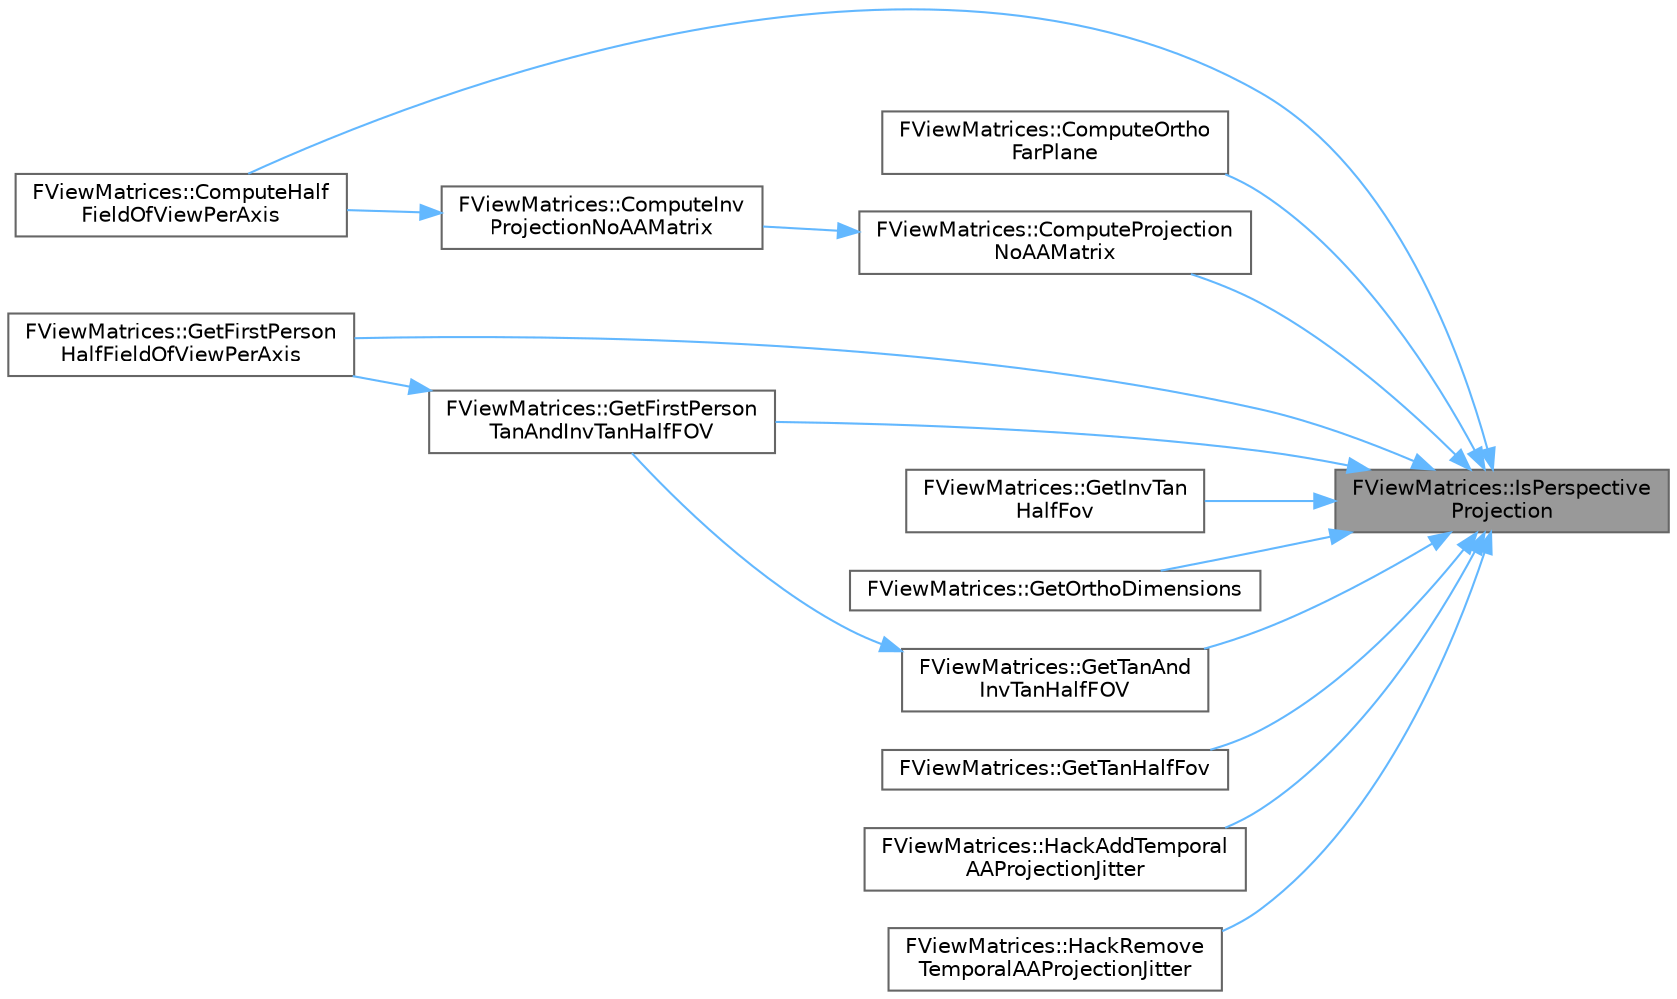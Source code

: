 digraph "FViewMatrices::IsPerspectiveProjection"
{
 // INTERACTIVE_SVG=YES
 // LATEX_PDF_SIZE
  bgcolor="transparent";
  edge [fontname=Helvetica,fontsize=10,labelfontname=Helvetica,labelfontsize=10];
  node [fontname=Helvetica,fontsize=10,shape=box,height=0.2,width=0.4];
  rankdir="RL";
  Node1 [id="Node000001",label="FViewMatrices::IsPerspective\lProjection",height=0.2,width=0.4,color="gray40", fillcolor="grey60", style="filled", fontcolor="black",tooltip=" "];
  Node1 -> Node2 [id="edge1_Node000001_Node000002",dir="back",color="steelblue1",style="solid",tooltip=" "];
  Node2 [id="Node000002",label="FViewMatrices::ComputeHalf\lFieldOfViewPerAxis",height=0.2,width=0.4,color="grey40", fillcolor="white", style="filled",URL="$d4/da9/structFViewMatrices.html#a2a03aa2fc458c6f5b85c68ba3c7cfa7d",tooltip=" "];
  Node1 -> Node3 [id="edge2_Node000001_Node000003",dir="back",color="steelblue1",style="solid",tooltip=" "];
  Node3 [id="Node000003",label="FViewMatrices::ComputeOrtho\lFarPlane",height=0.2,width=0.4,color="grey40", fillcolor="white", style="filled",URL="$d4/da9/structFViewMatrices.html#a69404e9a6534810c18040d9120460c36",tooltip=" "];
  Node1 -> Node4 [id="edge3_Node000001_Node000004",dir="back",color="steelblue1",style="solid",tooltip=" "];
  Node4 [id="Node000004",label="FViewMatrices::ComputeProjection\lNoAAMatrix",height=0.2,width=0.4,color="grey40", fillcolor="white", style="filled",URL="$d4/da9/structFViewMatrices.html#afebdfe0e4673148bdab8b1df3dd3dc76",tooltip=" "];
  Node4 -> Node5 [id="edge4_Node000004_Node000005",dir="back",color="steelblue1",style="solid",tooltip=" "];
  Node5 [id="Node000005",label="FViewMatrices::ComputeInv\lProjectionNoAAMatrix",height=0.2,width=0.4,color="grey40", fillcolor="white", style="filled",URL="$d4/da9/structFViewMatrices.html#ae1aae7f706f48fc132906b5d366c4b41",tooltip=" "];
  Node5 -> Node2 [id="edge5_Node000005_Node000002",dir="back",color="steelblue1",style="solid",tooltip=" "];
  Node1 -> Node6 [id="edge6_Node000001_Node000006",dir="back",color="steelblue1",style="solid",tooltip=" "];
  Node6 [id="Node000006",label="FViewMatrices::GetFirstPerson\lHalfFieldOfViewPerAxis",height=0.2,width=0.4,color="grey40", fillcolor="white", style="filled",URL="$d4/da9/structFViewMatrices.html#ac06d512d9b20bd99299c44115385ee3c",tooltip=" "];
  Node1 -> Node7 [id="edge7_Node000001_Node000007",dir="back",color="steelblue1",style="solid",tooltip=" "];
  Node7 [id="Node000007",label="FViewMatrices::GetFirstPerson\lTanAndInvTanHalfFOV",height=0.2,width=0.4,color="grey40", fillcolor="white", style="filled",URL="$d4/da9/structFViewMatrices.html#a32af146e1d04cffd5e9a2d85b4dde688",tooltip=" "];
  Node7 -> Node6 [id="edge8_Node000007_Node000006",dir="back",color="steelblue1",style="solid",tooltip=" "];
  Node1 -> Node8 [id="edge9_Node000001_Node000008",dir="back",color="steelblue1",style="solid",tooltip=" "];
  Node8 [id="Node000008",label="FViewMatrices::GetInvTan\lHalfFov",height=0.2,width=0.4,color="grey40", fillcolor="white", style="filled",URL="$d4/da9/structFViewMatrices.html#a1d7943d39f4b934c1cd90b4055fdb63b",tooltip=" "];
  Node1 -> Node9 [id="edge10_Node000001_Node000009",dir="back",color="steelblue1",style="solid",tooltip=" "];
  Node9 [id="Node000009",label="FViewMatrices::GetOrthoDimensions",height=0.2,width=0.4,color="grey40", fillcolor="white", style="filled",URL="$d4/da9/structFViewMatrices.html#a0cef75d067eda402ee909e6ff9373174",tooltip=" "];
  Node1 -> Node10 [id="edge11_Node000001_Node000010",dir="back",color="steelblue1",style="solid",tooltip=" "];
  Node10 [id="Node000010",label="FViewMatrices::GetTanAnd\lInvTanHalfFOV",height=0.2,width=0.4,color="grey40", fillcolor="white", style="filled",URL="$d4/da9/structFViewMatrices.html#aebe7fc986cdbb3b1124fc70f3cc3f3c9",tooltip=" "];
  Node10 -> Node7 [id="edge12_Node000010_Node000007",dir="back",color="steelblue1",style="solid",tooltip=" "];
  Node1 -> Node11 [id="edge13_Node000001_Node000011",dir="back",color="steelblue1",style="solid",tooltip=" "];
  Node11 [id="Node000011",label="FViewMatrices::GetTanHalfFov",height=0.2,width=0.4,color="grey40", fillcolor="white", style="filled",URL="$d4/da9/structFViewMatrices.html#acd4483c89ec8fc7cf9a09f290b805eea",tooltip=" "];
  Node1 -> Node12 [id="edge14_Node000001_Node000012",dir="back",color="steelblue1",style="solid",tooltip=" "];
  Node12 [id="Node000012",label="FViewMatrices::HackAddTemporal\lAAProjectionJitter",height=0.2,width=0.4,color="grey40", fillcolor="white", style="filled",URL="$d4/da9/structFViewMatrices.html#ad5c18a9ed51dadac60a7f96d859c5022",tooltip=" "];
  Node1 -> Node13 [id="edge15_Node000001_Node000013",dir="back",color="steelblue1",style="solid",tooltip=" "];
  Node13 [id="Node000013",label="FViewMatrices::HackRemove\lTemporalAAProjectionJitter",height=0.2,width=0.4,color="grey40", fillcolor="white", style="filled",URL="$d4/da9/structFViewMatrices.html#abb755fcda597f7a85821d0f5376bbd7b",tooltip=" "];
}
